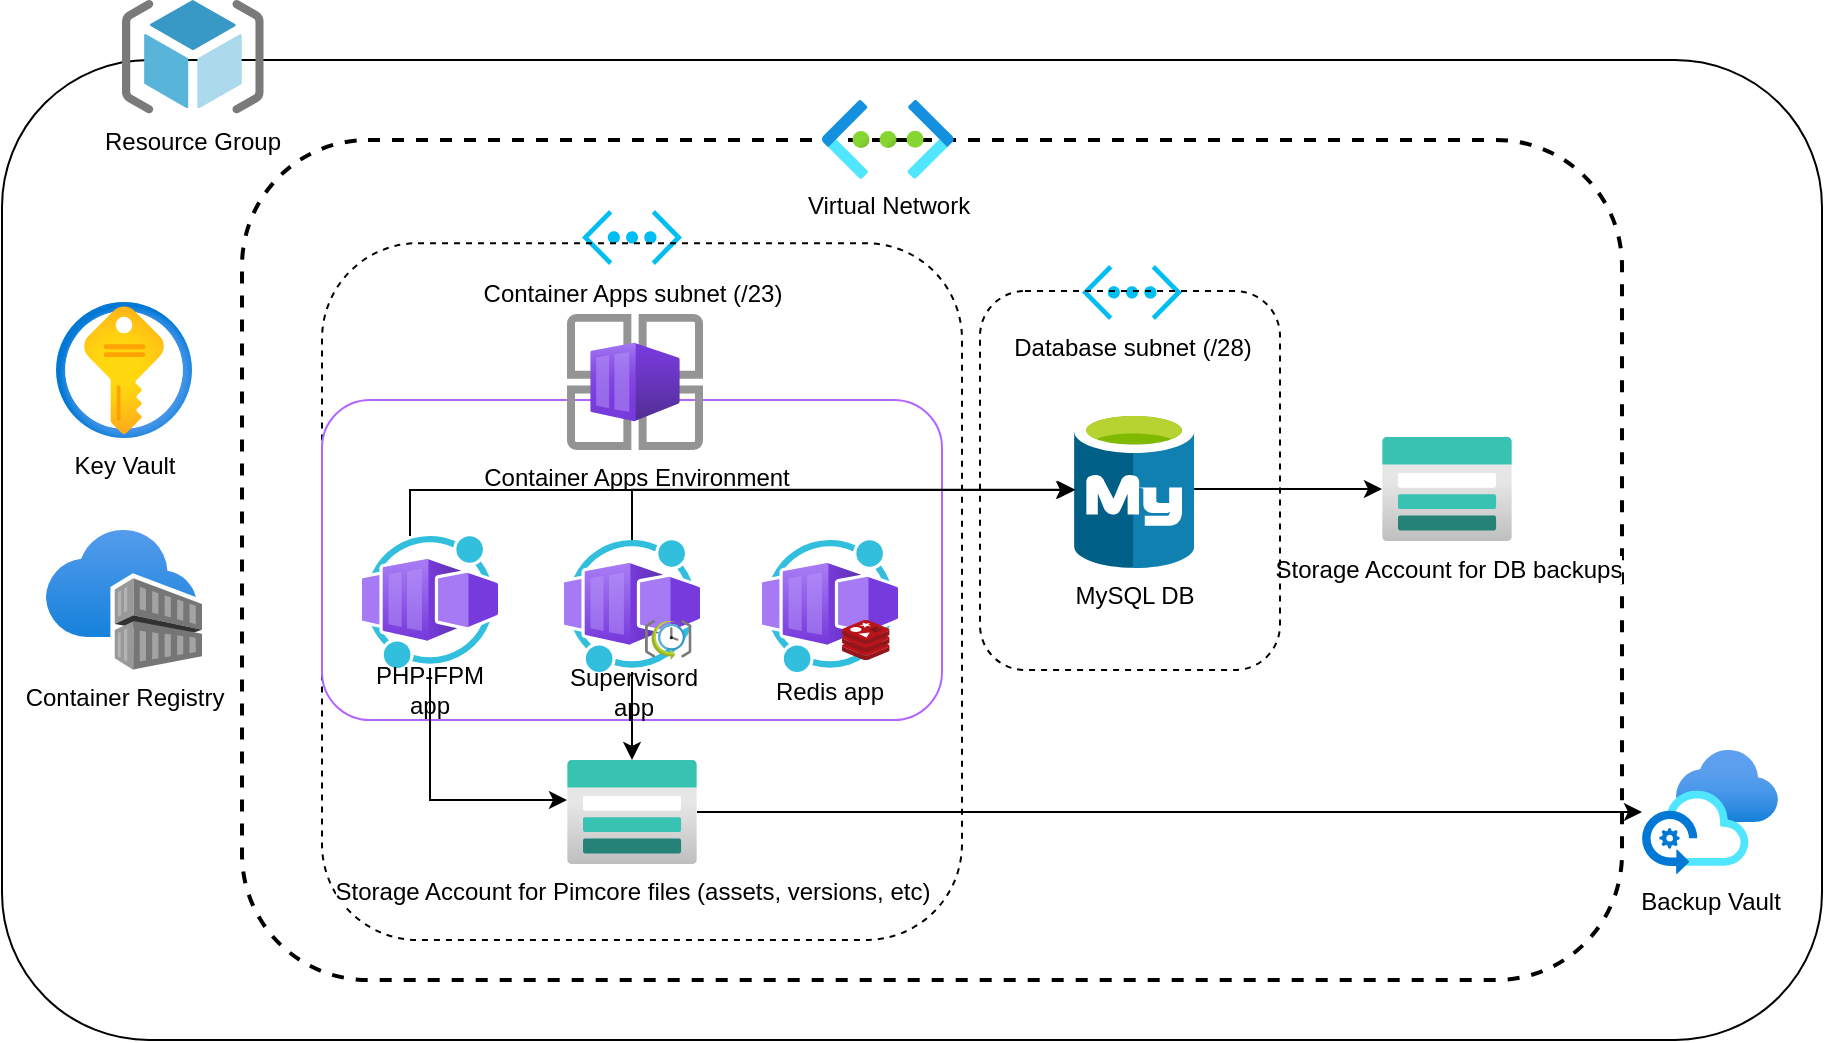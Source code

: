 <mxfile version="21.1.4" type="github">
  <diagram id="WI9T0HZ2pTsCkuznbFz-" name="Page-1">
    <mxGraphModel dx="1173" dy="703" grid="1" gridSize="10" guides="1" tooltips="1" connect="1" arrows="1" fold="1" page="1" pageScale="1" pageWidth="1169" pageHeight="827" math="0" shadow="0">
      <root>
        <mxCell id="0" />
        <mxCell id="1" parent="0" />
        <mxCell id="SgmOHQw0R8KX80-jazoh-24" value="" style="rounded=1;whiteSpace=wrap;html=1;dashed=1;fillColor=none;strokeWidth=2;" vertex="1" parent="1">
          <mxGeometry x="140" y="190" width="690" height="420" as="geometry" />
        </mxCell>
        <mxCell id="SgmOHQw0R8KX80-jazoh-47" value="" style="group" vertex="1" connectable="0" parent="1">
          <mxGeometry x="20" y="120" width="910" height="520" as="geometry" />
        </mxCell>
        <mxCell id="SgmOHQw0R8KX80-jazoh-6" value="" style="rounded=1;whiteSpace=wrap;html=1;fillColor=none;" vertex="1" parent="SgmOHQw0R8KX80-jazoh-47">
          <mxGeometry y="30" width="910" height="490" as="geometry" />
        </mxCell>
        <mxCell id="SgmOHQw0R8KX80-jazoh-5" value="&lt;div&gt;Resource Group&lt;/div&gt;" style="image;sketch=0;aspect=fixed;html=1;points=[];align=center;fontSize=12;image=img/lib/mscae/ResourceGroup.svg;" vertex="1" parent="SgmOHQw0R8KX80-jazoh-47">
          <mxGeometry x="59.998" width="70.86" height="56.688" as="geometry" />
        </mxCell>
        <mxCell id="SgmOHQw0R8KX80-jazoh-48" value="Container Apps subnet (/23)" style="verticalLabelPosition=bottom;html=1;verticalAlign=top;align=center;strokeColor=none;fillColor=#00BEF2;shape=mxgraph.azure.virtual_network;pointerEvents=1;" vertex="1" parent="SgmOHQw0R8KX80-jazoh-47">
          <mxGeometry x="290" y="105" width="50" height="27.5" as="geometry" />
        </mxCell>
        <mxCell id="SgmOHQw0R8KX80-jazoh-49" value="Database subnet (/28)" style="verticalLabelPosition=bottom;html=1;verticalAlign=top;align=center;strokeColor=none;fillColor=#00BEF2;shape=mxgraph.azure.virtual_network;pointerEvents=1;" vertex="1" parent="SgmOHQw0R8KX80-jazoh-47">
          <mxGeometry x="540" y="132.5" width="50" height="27.5" as="geometry" />
        </mxCell>
        <mxCell id="SgmOHQw0R8KX80-jazoh-51" value="" style="group" vertex="1" connectable="0" parent="SgmOHQw0R8KX80-jazoh-47">
          <mxGeometry x="160" y="105" width="320" height="365" as="geometry" />
        </mxCell>
        <mxCell id="SgmOHQw0R8KX80-jazoh-52" value="" style="rounded=1;whiteSpace=wrap;html=1;dashed=1;fillColor=none;strokeWidth=1;" vertex="1" parent="SgmOHQw0R8KX80-jazoh-51">
          <mxGeometry y="16.591" width="320" height="348.409" as="geometry" />
        </mxCell>
        <mxCell id="SgmOHQw0R8KX80-jazoh-16" value="Storage Account for DB backups" style="image;aspect=fixed;html=1;points=[];align=center;fontSize=12;image=img/lib/azure2/storage/Storage_Accounts.svg;" vertex="1" parent="SgmOHQw0R8KX80-jazoh-47">
          <mxGeometry x="690" y="218.5" width="65" height="52" as="geometry" />
        </mxCell>
        <mxCell id="SgmOHQw0R8KX80-jazoh-20" value="MySQL DB" style="image;sketch=0;aspect=fixed;html=1;points=[];align=center;fontSize=12;image=img/lib/mscae/Azure_Database_for_MySQL_servers.svg;" vertex="1" parent="SgmOHQw0R8KX80-jazoh-47">
          <mxGeometry x="536.04" y="205" width="60.04" height="79" as="geometry" />
        </mxCell>
        <mxCell id="SgmOHQw0R8KX80-jazoh-36" value="" style="edgeStyle=orthogonalEdgeStyle;rounded=0;orthogonalLoop=1;jettySize=auto;html=1;" edge="1" parent="SgmOHQw0R8KX80-jazoh-47" source="SgmOHQw0R8KX80-jazoh-20" target="SgmOHQw0R8KX80-jazoh-16">
          <mxGeometry relative="1" as="geometry" />
        </mxCell>
        <mxCell id="SgmOHQw0R8KX80-jazoh-54" value="" style="group" vertex="1" connectable="0" parent="SgmOHQw0R8KX80-jazoh-47">
          <mxGeometry x="489" y="136.5" width="150" height="198.5" as="geometry" />
        </mxCell>
        <mxCell id="SgmOHQw0R8KX80-jazoh-55" value="" style="rounded=1;whiteSpace=wrap;html=1;dashed=1;fillColor=none;strokeWidth=1;" vertex="1" parent="SgmOHQw0R8KX80-jazoh-54">
          <mxGeometry y="9.023" width="150" height="189.477" as="geometry" />
        </mxCell>
        <mxCell id="SgmOHQw0R8KX80-jazoh-38" value="" style="rounded=1;whiteSpace=wrap;html=1;fillColor=none;strokeColor=#B266FF;" vertex="1" parent="1">
          <mxGeometry x="180" y="320" width="310" height="160" as="geometry" />
        </mxCell>
        <mxCell id="SgmOHQw0R8KX80-jazoh-8" value="Key Vault" style="image;aspect=fixed;html=1;points=[];align=center;fontSize=12;image=img/lib/azure2/security/Key_Vaults.svg;" vertex="1" parent="1">
          <mxGeometry x="47" y="271" width="68" height="68" as="geometry" />
        </mxCell>
        <mxCell id="SgmOHQw0R8KX80-jazoh-39" style="edgeStyle=orthogonalEdgeStyle;rounded=0;orthogonalLoop=1;jettySize=auto;html=1;" edge="1" parent="1" source="SgmOHQw0R8KX80-jazoh-15" target="SgmOHQw0R8KX80-jazoh-23">
          <mxGeometry relative="1" as="geometry" />
        </mxCell>
        <mxCell id="SgmOHQw0R8KX80-jazoh-15" value="Storage Account for Pimcore files (assets, versions, etc)" style="image;aspect=fixed;html=1;points=[];align=center;fontSize=12;image=img/lib/azure2/storage/Storage_Accounts.svg;" vertex="1" parent="1">
          <mxGeometry x="302.5" y="500" width="65" height="52" as="geometry" />
        </mxCell>
        <mxCell id="SgmOHQw0R8KX80-jazoh-12" value="Container Apps Environment" style="image;aspect=fixed;html=1;points=[];align=center;fontSize=12;image=img/lib/azure2/other/Container_App_Environments.svg;" vertex="1" parent="1">
          <mxGeometry x="302.5" y="277" width="68" height="68" as="geometry" />
        </mxCell>
        <mxCell id="SgmOHQw0R8KX80-jazoh-22" value="Container Registry" style="image;aspect=fixed;html=1;points=[];align=center;fontSize=12;image=img/lib/azure2/containers/Container_Registries.svg;" vertex="1" parent="1">
          <mxGeometry x="41.98" y="385" width="78.03" height="70" as="geometry" />
        </mxCell>
        <mxCell id="SgmOHQw0R8KX80-jazoh-23" value="Backup Vault" style="image;aspect=fixed;html=1;points=[];align=center;fontSize=12;image=img/lib/azure2/other/Azure_Backup_Center.svg;" vertex="1" parent="1">
          <mxGeometry x="840" y="495" width="68" height="62" as="geometry" />
        </mxCell>
        <mxCell id="SgmOHQw0R8KX80-jazoh-30" style="edgeStyle=orthogonalEdgeStyle;rounded=0;orthogonalLoop=1;jettySize=auto;html=1;" edge="1" parent="1" source="SgmOHQw0R8KX80-jazoh-11" target="SgmOHQw0R8KX80-jazoh-15">
          <mxGeometry relative="1" as="geometry">
            <Array as="points">
              <mxPoint x="234" y="520" />
            </Array>
          </mxGeometry>
        </mxCell>
        <mxCell id="SgmOHQw0R8KX80-jazoh-31" value="" style="edgeStyle=orthogonalEdgeStyle;rounded=0;orthogonalLoop=1;jettySize=auto;html=1;" edge="1" parent="1" source="SgmOHQw0R8KX80-jazoh-13" target="SgmOHQw0R8KX80-jazoh-15">
          <mxGeometry relative="1" as="geometry">
            <Array as="points" />
          </mxGeometry>
        </mxCell>
        <mxCell id="SgmOHQw0R8KX80-jazoh-32" style="edgeStyle=orthogonalEdgeStyle;rounded=0;orthogonalLoop=1;jettySize=auto;html=1;" edge="1" parent="1" source="SgmOHQw0R8KX80-jazoh-11" target="SgmOHQw0R8KX80-jazoh-20">
          <mxGeometry relative="1" as="geometry">
            <Array as="points">
              <mxPoint x="224" y="365" />
            </Array>
          </mxGeometry>
        </mxCell>
        <mxCell id="SgmOHQw0R8KX80-jazoh-35" style="edgeStyle=orthogonalEdgeStyle;rounded=0;orthogonalLoop=1;jettySize=auto;html=1;entryX=0.012;entryY=0.505;entryDx=0;entryDy=0;entryPerimeter=0;" edge="1" parent="1" source="SgmOHQw0R8KX80-jazoh-13" target="SgmOHQw0R8KX80-jazoh-20">
          <mxGeometry relative="1" as="geometry">
            <Array as="points">
              <mxPoint x="335" y="365" />
            </Array>
          </mxGeometry>
        </mxCell>
        <mxCell id="SgmOHQw0R8KX80-jazoh-41" value="" style="group" vertex="1" connectable="0" parent="1">
          <mxGeometry x="200" y="388" width="68" height="92" as="geometry" />
        </mxCell>
        <mxCell id="SgmOHQw0R8KX80-jazoh-27" value="" style="group" vertex="1" connectable="0" parent="SgmOHQw0R8KX80-jazoh-41">
          <mxGeometry width="68" height="70" as="geometry" />
        </mxCell>
        <mxCell id="SgmOHQw0R8KX80-jazoh-11" value="" style="image;aspect=fixed;html=1;points=[];align=center;fontSize=12;image=img/lib/azure2/other/Worker_Container_App.svg;" vertex="1" parent="SgmOHQw0R8KX80-jazoh-27">
          <mxGeometry width="68" height="66" as="geometry" />
        </mxCell>
        <mxCell id="SgmOHQw0R8KX80-jazoh-18" value="" style="shape=image;html=1;verticalAlign=top;verticalLabelPosition=bottom;labelBackgroundColor=#ffffff;imageAspect=0;aspect=fixed;image=https://cdn1.iconfinder.com/data/icons/hawcons/32/699248-icon-21-file-php-128.png" vertex="1" parent="SgmOHQw0R8KX80-jazoh-27">
          <mxGeometry x="28" y="30" width="40" height="40" as="geometry" />
        </mxCell>
        <mxCell id="SgmOHQw0R8KX80-jazoh-40" value="PHP-FPM app" style="text;strokeColor=none;align=center;fillColor=none;html=1;verticalAlign=middle;whiteSpace=wrap;rounded=0;" vertex="1" parent="SgmOHQw0R8KX80-jazoh-41">
          <mxGeometry x="4" y="62" width="60" height="30" as="geometry" />
        </mxCell>
        <mxCell id="SgmOHQw0R8KX80-jazoh-44" value="" style="group" vertex="1" connectable="0" parent="1">
          <mxGeometry x="301" y="390" width="68" height="91" as="geometry" />
        </mxCell>
        <mxCell id="SgmOHQw0R8KX80-jazoh-26" value="" style="group" vertex="1" connectable="0" parent="SgmOHQw0R8KX80-jazoh-44">
          <mxGeometry width="68" height="66" as="geometry" />
        </mxCell>
        <mxCell id="SgmOHQw0R8KX80-jazoh-13" value="" style="image;aspect=fixed;html=1;points=[];align=center;fontSize=12;image=img/lib/azure2/other/Worker_Container_App.svg;" vertex="1" parent="SgmOHQw0R8KX80-jazoh-26">
          <mxGeometry width="68" height="66" as="geometry" />
        </mxCell>
        <mxCell id="SgmOHQw0R8KX80-jazoh-19" value="" style="image;sketch=0;aspect=fixed;html=1;points=[];align=center;fontSize=12;image=img/lib/mscae/SchedulerJobCollection.svg;" vertex="1" parent="SgmOHQw0R8KX80-jazoh-26">
          <mxGeometry x="40.5" y="40" width="23.26" height="20" as="geometry" />
        </mxCell>
        <mxCell id="SgmOHQw0R8KX80-jazoh-42" value="Supervisord app" style="text;strokeColor=none;align=center;fillColor=none;html=1;verticalAlign=middle;whiteSpace=wrap;rounded=0;" vertex="1" parent="SgmOHQw0R8KX80-jazoh-44">
          <mxGeometry x="5" y="61" width="60" height="30" as="geometry" />
        </mxCell>
        <mxCell id="SgmOHQw0R8KX80-jazoh-45" value="" style="group" vertex="1" connectable="0" parent="1">
          <mxGeometry x="400" y="390" width="68" height="91" as="geometry" />
        </mxCell>
        <mxCell id="SgmOHQw0R8KX80-jazoh-25" value="" style="group" vertex="1" connectable="0" parent="SgmOHQw0R8KX80-jazoh-45">
          <mxGeometry width="68" height="66" as="geometry" />
        </mxCell>
        <mxCell id="SgmOHQw0R8KX80-jazoh-14" value="" style="image;aspect=fixed;html=1;points=[];align=center;fontSize=12;image=img/lib/azure2/other/Worker_Container_App.svg;" vertex="1" parent="SgmOHQw0R8KX80-jazoh-25">
          <mxGeometry width="68" height="66" as="geometry" />
        </mxCell>
        <mxCell id="SgmOHQw0R8KX80-jazoh-17" value="" style="image;sketch=0;aspect=fixed;html=1;points=[];align=center;fontSize=12;image=img/lib/mscae/Cache_Redis_Product.svg;" vertex="1" parent="SgmOHQw0R8KX80-jazoh-25">
          <mxGeometry x="40" y="40" width="23.81" height="20" as="geometry" />
        </mxCell>
        <mxCell id="SgmOHQw0R8KX80-jazoh-43" value="Redis app" style="text;strokeColor=none;align=center;fillColor=none;html=1;verticalAlign=middle;whiteSpace=wrap;rounded=0;" vertex="1" parent="SgmOHQw0R8KX80-jazoh-45">
          <mxGeometry x="4" y="61" width="60" height="30" as="geometry" />
        </mxCell>
        <mxCell id="SgmOHQw0R8KX80-jazoh-10" value="Virtual Network" style="image;aspect=fixed;html=1;points=[];align=center;fontSize=12;image=img/lib/azure2/networking/Virtual_Networks.svg;" vertex="1" parent="1">
          <mxGeometry x="429.879" y="170" width="65.985" height="39.394" as="geometry" />
        </mxCell>
      </root>
    </mxGraphModel>
  </diagram>
</mxfile>

